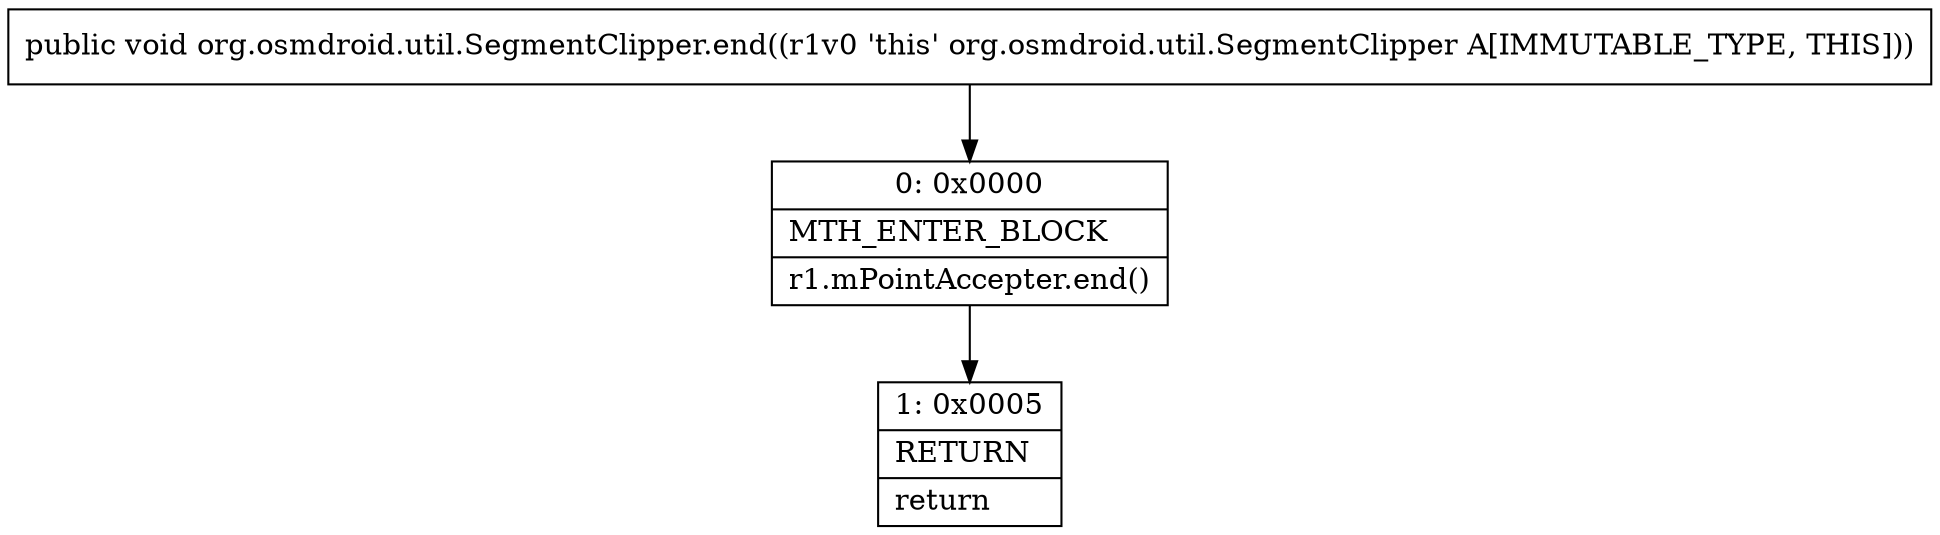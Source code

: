 digraph "CFG fororg.osmdroid.util.SegmentClipper.end()V" {
Node_0 [shape=record,label="{0\:\ 0x0000|MTH_ENTER_BLOCK\l|r1.mPointAccepter.end()\l}"];
Node_1 [shape=record,label="{1\:\ 0x0005|RETURN\l|return\l}"];
MethodNode[shape=record,label="{public void org.osmdroid.util.SegmentClipper.end((r1v0 'this' org.osmdroid.util.SegmentClipper A[IMMUTABLE_TYPE, THIS])) }"];
MethodNode -> Node_0;
Node_0 -> Node_1;
}

